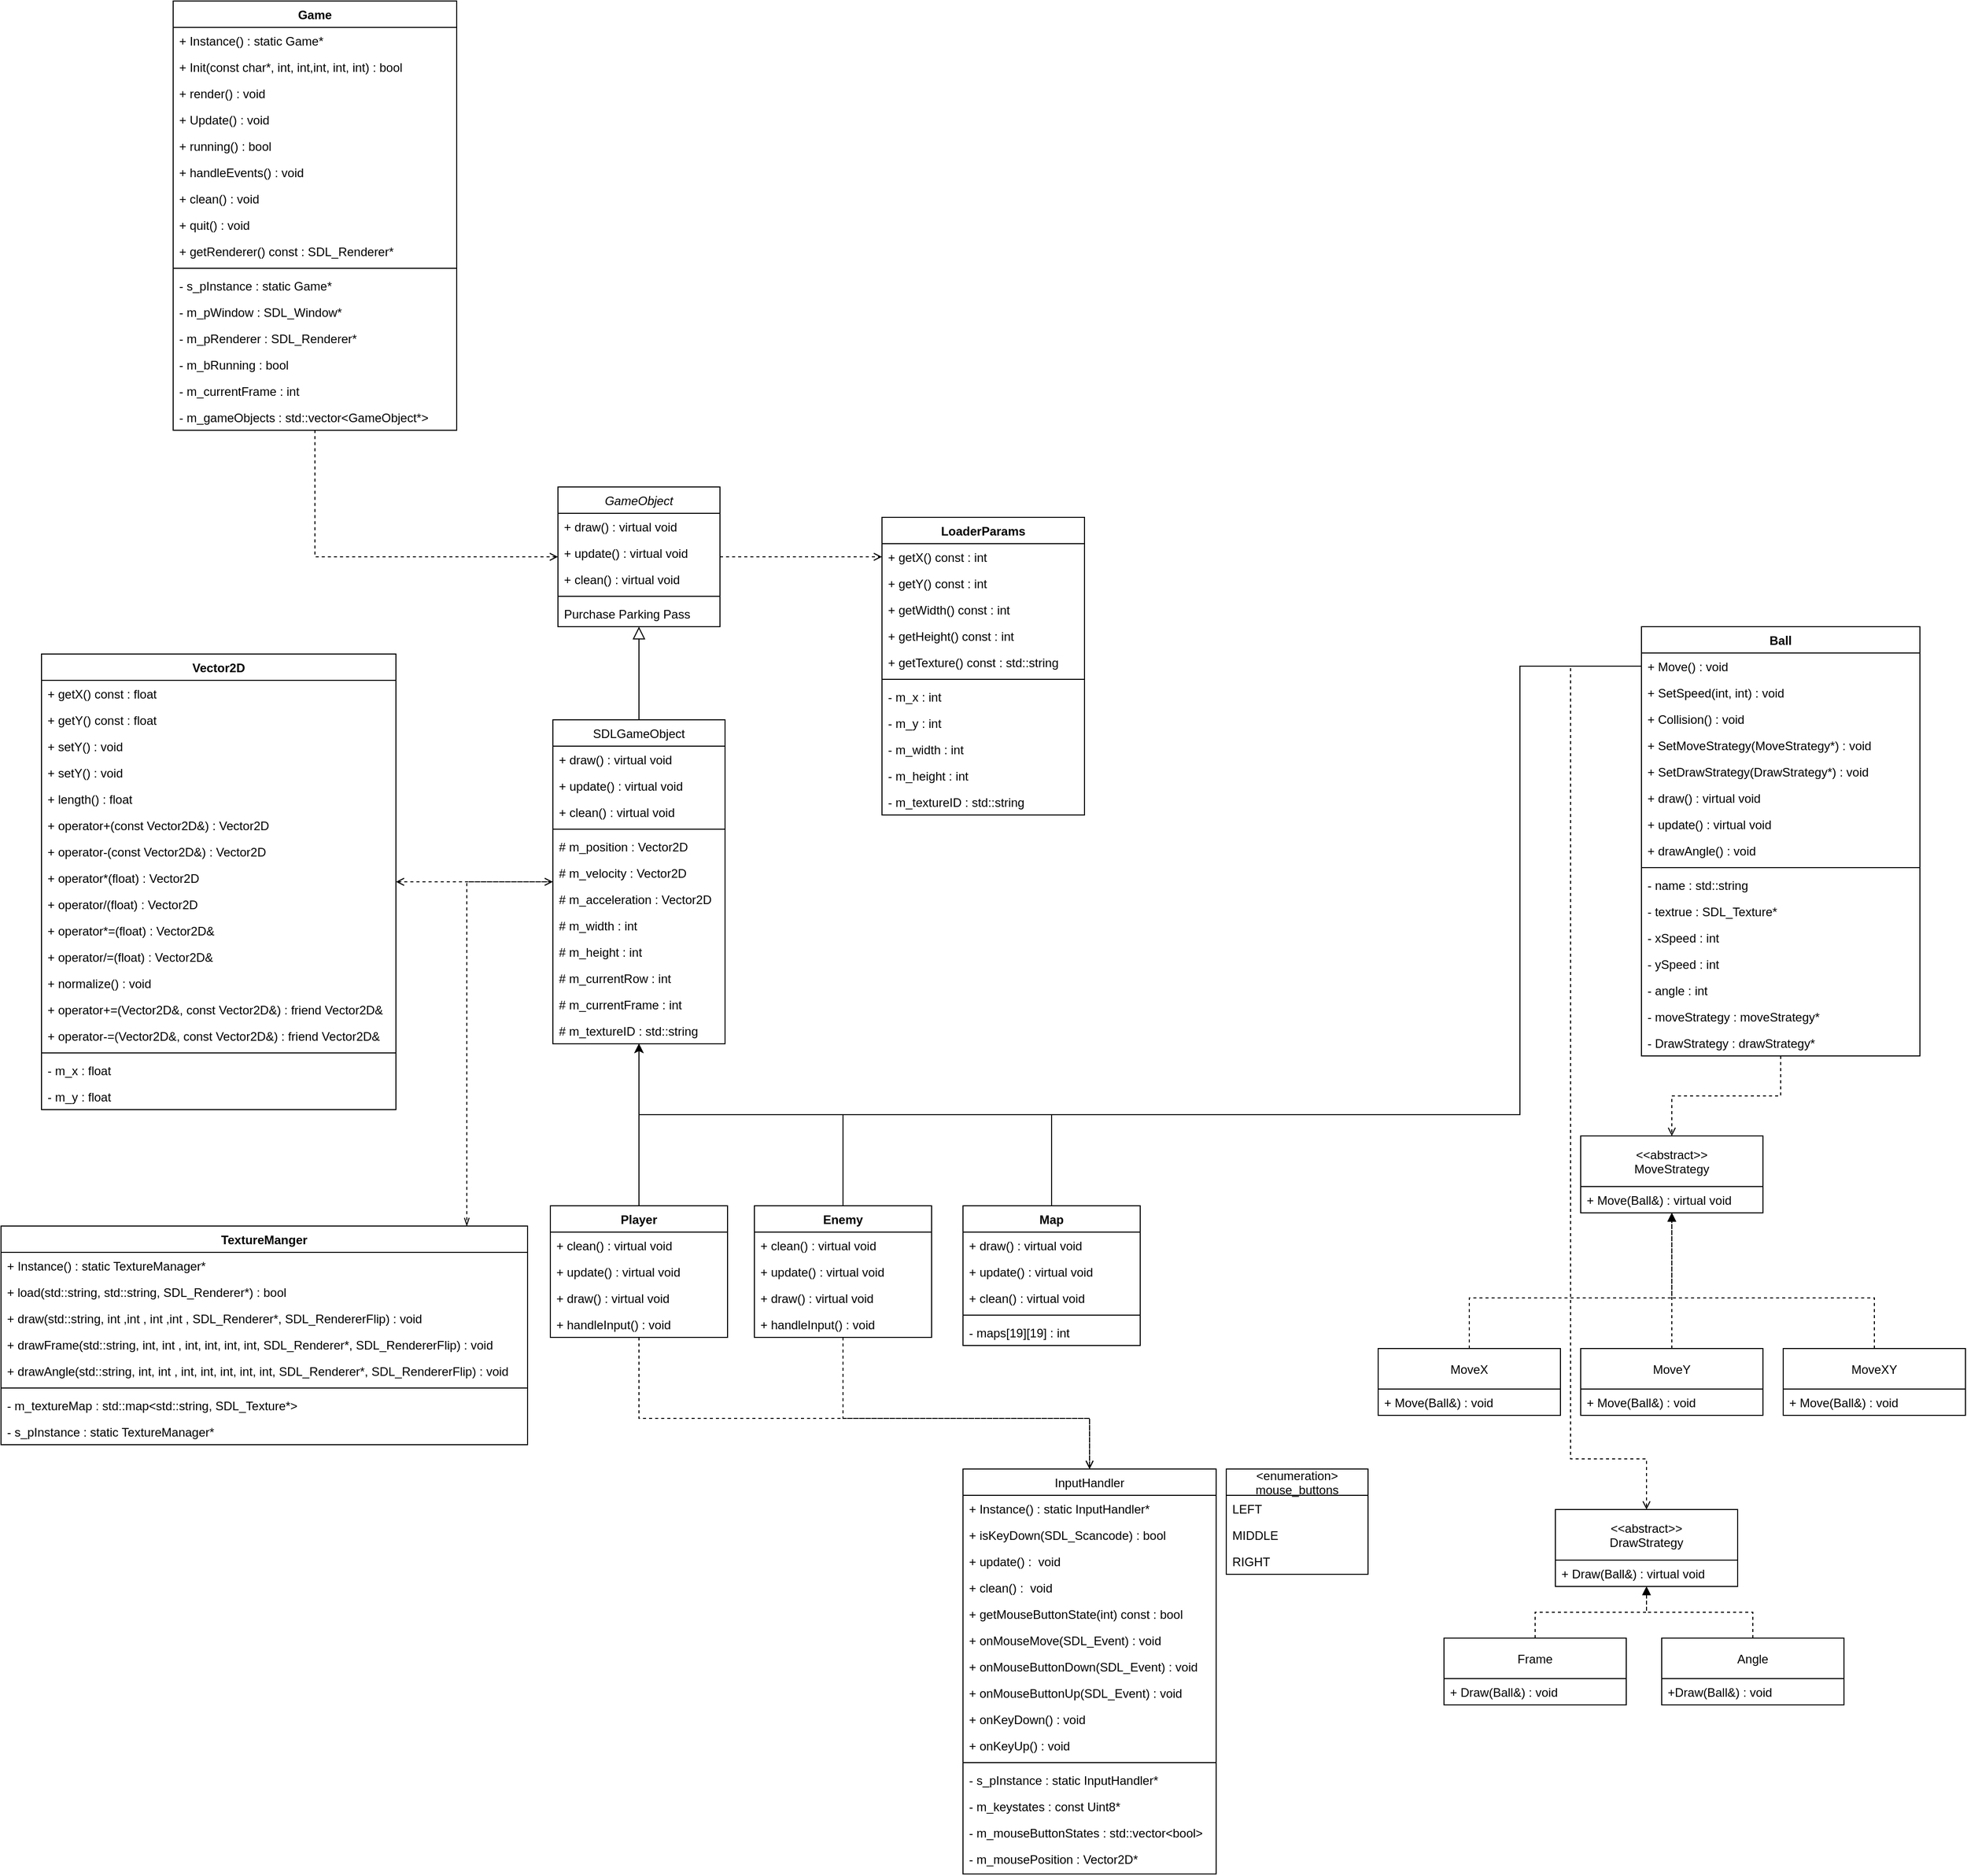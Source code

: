 <mxfile version="15.7.3" type="github">
  <diagram id="QUdWsNunOd2s29OZKPNB" name="Page-1">
    <mxGraphModel dx="2889" dy="2234" grid="1" gridSize="10" guides="1" tooltips="1" connect="1" arrows="1" fold="1" page="1" pageScale="1" pageWidth="827" pageHeight="1169" math="0" shadow="0">
      <root>
        <mxCell id="0" />
        <mxCell id="1" parent="0" />
        <mxCell id="e-X5rbSb38zJNJmSNRHm-1" style="edgeStyle=orthogonalEdgeStyle;rounded=0;orthogonalLoop=1;jettySize=auto;html=1;entryX=0;entryY=0.5;entryDx=0;entryDy=0;dashed=1;endArrow=open;endFill=0;" edge="1" parent="1" source="e-X5rbSb38zJNJmSNRHm-3" target="e-X5rbSb38zJNJmSNRHm-25">
          <mxGeometry relative="1" as="geometry" />
        </mxCell>
        <mxCell id="e-X5rbSb38zJNJmSNRHm-2" style="edgeStyle=orthogonalEdgeStyle;rounded=0;orthogonalLoop=1;jettySize=auto;html=1;startArrow=open;startFill=0;endArrow=none;endFill=0;dashed=1;" edge="1" parent="1" source="e-X5rbSb38zJNJmSNRHm-3" target="e-X5rbSb38zJNJmSNRHm-144">
          <mxGeometry relative="1" as="geometry" />
        </mxCell>
        <mxCell id="e-X5rbSb38zJNJmSNRHm-3" value="GameObject" style="swimlane;fontStyle=2;align=center;verticalAlign=top;childLayout=stackLayout;horizontal=1;startSize=26;horizontalStack=0;resizeParent=1;resizeLast=0;collapsible=1;marginBottom=0;rounded=0;shadow=0;strokeWidth=1;" vertex="1" parent="1">
          <mxGeometry x="220" y="120" width="160" height="138" as="geometry">
            <mxRectangle x="230" y="140" width="160" height="26" as="alternateBounds" />
          </mxGeometry>
        </mxCell>
        <mxCell id="e-X5rbSb38zJNJmSNRHm-4" value="+ draw() : virtual void" style="text;align=left;verticalAlign=top;spacingLeft=4;spacingRight=4;overflow=hidden;rotatable=0;points=[[0,0.5],[1,0.5]];portConstraint=eastwest;" vertex="1" parent="e-X5rbSb38zJNJmSNRHm-3">
          <mxGeometry y="26" width="160" height="26" as="geometry" />
        </mxCell>
        <mxCell id="e-X5rbSb38zJNJmSNRHm-5" value="+ update() : virtual void" style="text;align=left;verticalAlign=top;spacingLeft=4;spacingRight=4;overflow=hidden;rotatable=0;points=[[0,0.5],[1,0.5]];portConstraint=eastwest;rounded=0;shadow=0;html=0;" vertex="1" parent="e-X5rbSb38zJNJmSNRHm-3">
          <mxGeometry y="52" width="160" height="26" as="geometry" />
        </mxCell>
        <mxCell id="e-X5rbSb38zJNJmSNRHm-6" value="+ clean() : virtual void" style="text;align=left;verticalAlign=top;spacingLeft=4;spacingRight=4;overflow=hidden;rotatable=0;points=[[0,0.5],[1,0.5]];portConstraint=eastwest;rounded=0;shadow=0;html=0;" vertex="1" parent="e-X5rbSb38zJNJmSNRHm-3">
          <mxGeometry y="78" width="160" height="26" as="geometry" />
        </mxCell>
        <mxCell id="e-X5rbSb38zJNJmSNRHm-7" value="" style="line;html=1;strokeWidth=1;align=left;verticalAlign=middle;spacingTop=-1;spacingLeft=3;spacingRight=3;rotatable=0;labelPosition=right;points=[];portConstraint=eastwest;" vertex="1" parent="e-X5rbSb38zJNJmSNRHm-3">
          <mxGeometry y="104" width="160" height="8" as="geometry" />
        </mxCell>
        <mxCell id="e-X5rbSb38zJNJmSNRHm-8" value="Purchase Parking Pass" style="text;align=left;verticalAlign=top;spacingLeft=4;spacingRight=4;overflow=hidden;rotatable=0;points=[[0,0.5],[1,0.5]];portConstraint=eastwest;" vertex="1" parent="e-X5rbSb38zJNJmSNRHm-3">
          <mxGeometry y="112" width="160" height="26" as="geometry" />
        </mxCell>
        <mxCell id="e-X5rbSb38zJNJmSNRHm-9" style="edgeStyle=orthogonalEdgeStyle;rounded=0;orthogonalLoop=1;jettySize=auto;html=1;dashed=1;startArrow=open;startFill=0;endArrow=openThin;endFill=0;" edge="1" parent="1" source="e-X5rbSb38zJNJmSNRHm-10" target="e-X5rbSb38zJNJmSNRHm-89">
          <mxGeometry relative="1" as="geometry">
            <Array as="points">
              <mxPoint x="130" y="510" />
            </Array>
          </mxGeometry>
        </mxCell>
        <mxCell id="e-X5rbSb38zJNJmSNRHm-10" value="SDLGameObject" style="swimlane;fontStyle=0;align=center;verticalAlign=top;childLayout=stackLayout;horizontal=1;startSize=26;horizontalStack=0;resizeParent=1;resizeLast=0;collapsible=1;marginBottom=0;rounded=0;shadow=0;strokeWidth=1;" vertex="1" parent="1">
          <mxGeometry x="215" y="350" width="170" height="320" as="geometry">
            <mxRectangle x="130" y="380" width="160" height="26" as="alternateBounds" />
          </mxGeometry>
        </mxCell>
        <mxCell id="e-X5rbSb38zJNJmSNRHm-11" value="+ draw() : virtual void" style="text;align=left;verticalAlign=top;spacingLeft=4;spacingRight=4;overflow=hidden;rotatable=0;points=[[0,0.5],[1,0.5]];portConstraint=eastwest;" vertex="1" parent="e-X5rbSb38zJNJmSNRHm-10">
          <mxGeometry y="26" width="170" height="26" as="geometry" />
        </mxCell>
        <mxCell id="e-X5rbSb38zJNJmSNRHm-12" value="+ update() : virtual void" style="text;align=left;verticalAlign=top;spacingLeft=4;spacingRight=4;overflow=hidden;rotatable=0;points=[[0,0.5],[1,0.5]];portConstraint=eastwest;" vertex="1" parent="e-X5rbSb38zJNJmSNRHm-10">
          <mxGeometry y="52" width="170" height="26" as="geometry" />
        </mxCell>
        <mxCell id="e-X5rbSb38zJNJmSNRHm-13" value="+ clean() : virtual void" style="text;align=left;verticalAlign=top;spacingLeft=4;spacingRight=4;overflow=hidden;rotatable=0;points=[[0,0.5],[1,0.5]];portConstraint=eastwest;" vertex="1" parent="e-X5rbSb38zJNJmSNRHm-10">
          <mxGeometry y="78" width="170" height="26" as="geometry" />
        </mxCell>
        <mxCell id="e-X5rbSb38zJNJmSNRHm-14" value="" style="line;html=1;strokeWidth=1;align=left;verticalAlign=middle;spacingTop=-1;spacingLeft=3;spacingRight=3;rotatable=0;labelPosition=right;points=[];portConstraint=eastwest;" vertex="1" parent="e-X5rbSb38zJNJmSNRHm-10">
          <mxGeometry y="104" width="170" height="8" as="geometry" />
        </mxCell>
        <mxCell id="e-X5rbSb38zJNJmSNRHm-15" value="# m_position : Vector2D" style="text;align=left;verticalAlign=top;spacingLeft=4;spacingRight=4;overflow=hidden;rotatable=0;points=[[0,0.5],[1,0.5]];portConstraint=eastwest;" vertex="1" parent="e-X5rbSb38zJNJmSNRHm-10">
          <mxGeometry y="112" width="170" height="26" as="geometry" />
        </mxCell>
        <mxCell id="e-X5rbSb38zJNJmSNRHm-16" value="# m_velocity : Vector2D" style="text;align=left;verticalAlign=top;spacingLeft=4;spacingRight=4;overflow=hidden;rotatable=0;points=[[0,0.5],[1,0.5]];portConstraint=eastwest;" vertex="1" parent="e-X5rbSb38zJNJmSNRHm-10">
          <mxGeometry y="138" width="170" height="26" as="geometry" />
        </mxCell>
        <mxCell id="e-X5rbSb38zJNJmSNRHm-17" value="# m_acceleration : Vector2D" style="text;align=left;verticalAlign=top;spacingLeft=4;spacingRight=4;overflow=hidden;rotatable=0;points=[[0,0.5],[1,0.5]];portConstraint=eastwest;" vertex="1" parent="e-X5rbSb38zJNJmSNRHm-10">
          <mxGeometry y="164" width="170" height="26" as="geometry" />
        </mxCell>
        <mxCell id="e-X5rbSb38zJNJmSNRHm-18" value="# m_width : int" style="text;align=left;verticalAlign=top;spacingLeft=4;spacingRight=4;overflow=hidden;rotatable=0;points=[[0,0.5],[1,0.5]];portConstraint=eastwest;" vertex="1" parent="e-X5rbSb38zJNJmSNRHm-10">
          <mxGeometry y="190" width="170" height="26" as="geometry" />
        </mxCell>
        <mxCell id="e-X5rbSb38zJNJmSNRHm-19" value="# m_height : int" style="text;align=left;verticalAlign=top;spacingLeft=4;spacingRight=4;overflow=hidden;rotatable=0;points=[[0,0.5],[1,0.5]];portConstraint=eastwest;" vertex="1" parent="e-X5rbSb38zJNJmSNRHm-10">
          <mxGeometry y="216" width="170" height="26" as="geometry" />
        </mxCell>
        <mxCell id="e-X5rbSb38zJNJmSNRHm-20" value="# m_currentRow : int" style="text;align=left;verticalAlign=top;spacingLeft=4;spacingRight=4;overflow=hidden;rotatable=0;points=[[0,0.5],[1,0.5]];portConstraint=eastwest;" vertex="1" parent="e-X5rbSb38zJNJmSNRHm-10">
          <mxGeometry y="242" width="170" height="26" as="geometry" />
        </mxCell>
        <mxCell id="e-X5rbSb38zJNJmSNRHm-21" value="# m_currentFrame : int" style="text;align=left;verticalAlign=top;spacingLeft=4;spacingRight=4;overflow=hidden;rotatable=0;points=[[0,0.5],[1,0.5]];portConstraint=eastwest;" vertex="1" parent="e-X5rbSb38zJNJmSNRHm-10">
          <mxGeometry y="268" width="170" height="26" as="geometry" />
        </mxCell>
        <mxCell id="e-X5rbSb38zJNJmSNRHm-22" value="# m_textureID : std::string" style="text;align=left;verticalAlign=top;spacingLeft=4;spacingRight=4;overflow=hidden;rotatable=0;points=[[0,0.5],[1,0.5]];portConstraint=eastwest;" vertex="1" parent="e-X5rbSb38zJNJmSNRHm-10">
          <mxGeometry y="294" width="170" height="26" as="geometry" />
        </mxCell>
        <mxCell id="e-X5rbSb38zJNJmSNRHm-23" value="" style="endArrow=block;endSize=10;endFill=0;shadow=0;strokeWidth=1;rounded=0;edgeStyle=elbowEdgeStyle;elbow=vertical;" edge="1" parent="1" source="e-X5rbSb38zJNJmSNRHm-10" target="e-X5rbSb38zJNJmSNRHm-3">
          <mxGeometry width="160" relative="1" as="geometry">
            <mxPoint x="200" y="203" as="sourcePoint" />
            <mxPoint x="200" y="203" as="targetPoint" />
          </mxGeometry>
        </mxCell>
        <mxCell id="e-X5rbSb38zJNJmSNRHm-24" value="LoaderParams" style="swimlane;fontStyle=1;align=center;verticalAlign=top;childLayout=stackLayout;horizontal=1;startSize=26;horizontalStack=0;resizeParent=1;resizeParentMax=0;resizeLast=0;collapsible=1;marginBottom=0;" vertex="1" parent="1">
          <mxGeometry x="540" y="150" width="200" height="294" as="geometry" />
        </mxCell>
        <mxCell id="e-X5rbSb38zJNJmSNRHm-25" value="+ getX() const : int" style="text;strokeColor=none;fillColor=none;align=left;verticalAlign=top;spacingLeft=4;spacingRight=4;overflow=hidden;rotatable=0;points=[[0,0.5],[1,0.5]];portConstraint=eastwest;" vertex="1" parent="e-X5rbSb38zJNJmSNRHm-24">
          <mxGeometry y="26" width="200" height="26" as="geometry" />
        </mxCell>
        <mxCell id="e-X5rbSb38zJNJmSNRHm-26" value="+ getY() const : int" style="text;strokeColor=none;fillColor=none;align=left;verticalAlign=top;spacingLeft=4;spacingRight=4;overflow=hidden;rotatable=0;points=[[0,0.5],[1,0.5]];portConstraint=eastwest;" vertex="1" parent="e-X5rbSb38zJNJmSNRHm-24">
          <mxGeometry y="52" width="200" height="26" as="geometry" />
        </mxCell>
        <mxCell id="e-X5rbSb38zJNJmSNRHm-27" value="+ getWidth() const : int" style="text;strokeColor=none;fillColor=none;align=left;verticalAlign=top;spacingLeft=4;spacingRight=4;overflow=hidden;rotatable=0;points=[[0,0.5],[1,0.5]];portConstraint=eastwest;" vertex="1" parent="e-X5rbSb38zJNJmSNRHm-24">
          <mxGeometry y="78" width="200" height="26" as="geometry" />
        </mxCell>
        <mxCell id="e-X5rbSb38zJNJmSNRHm-28" value="+ getHeight() const : int" style="text;strokeColor=none;fillColor=none;align=left;verticalAlign=top;spacingLeft=4;spacingRight=4;overflow=hidden;rotatable=0;points=[[0,0.5],[1,0.5]];portConstraint=eastwest;" vertex="1" parent="e-X5rbSb38zJNJmSNRHm-24">
          <mxGeometry y="104" width="200" height="26" as="geometry" />
        </mxCell>
        <mxCell id="e-X5rbSb38zJNJmSNRHm-29" value="+ getTexture() const : std::string" style="text;strokeColor=none;fillColor=none;align=left;verticalAlign=top;spacingLeft=4;spacingRight=4;overflow=hidden;rotatable=0;points=[[0,0.5],[1,0.5]];portConstraint=eastwest;" vertex="1" parent="e-X5rbSb38zJNJmSNRHm-24">
          <mxGeometry y="130" width="200" height="26" as="geometry" />
        </mxCell>
        <mxCell id="e-X5rbSb38zJNJmSNRHm-30" value="" style="line;strokeWidth=1;fillColor=none;align=left;verticalAlign=middle;spacingTop=-1;spacingLeft=3;spacingRight=3;rotatable=0;labelPosition=right;points=[];portConstraint=eastwest;" vertex="1" parent="e-X5rbSb38zJNJmSNRHm-24">
          <mxGeometry y="156" width="200" height="8" as="geometry" />
        </mxCell>
        <mxCell id="e-X5rbSb38zJNJmSNRHm-31" value="- m_x : int" style="text;strokeColor=none;fillColor=none;align=left;verticalAlign=top;spacingLeft=4;spacingRight=4;overflow=hidden;rotatable=0;points=[[0,0.5],[1,0.5]];portConstraint=eastwest;" vertex="1" parent="e-X5rbSb38zJNJmSNRHm-24">
          <mxGeometry y="164" width="200" height="26" as="geometry" />
        </mxCell>
        <mxCell id="e-X5rbSb38zJNJmSNRHm-32" value="- m_y : int" style="text;strokeColor=none;fillColor=none;align=left;verticalAlign=top;spacingLeft=4;spacingRight=4;overflow=hidden;rotatable=0;points=[[0,0.5],[1,0.5]];portConstraint=eastwest;" vertex="1" parent="e-X5rbSb38zJNJmSNRHm-24">
          <mxGeometry y="190" width="200" height="26" as="geometry" />
        </mxCell>
        <mxCell id="e-X5rbSb38zJNJmSNRHm-33" value="- m_width : int" style="text;strokeColor=none;fillColor=none;align=left;verticalAlign=top;spacingLeft=4;spacingRight=4;overflow=hidden;rotatable=0;points=[[0,0.5],[1,0.5]];portConstraint=eastwest;" vertex="1" parent="e-X5rbSb38zJNJmSNRHm-24">
          <mxGeometry y="216" width="200" height="26" as="geometry" />
        </mxCell>
        <mxCell id="e-X5rbSb38zJNJmSNRHm-34" value="- m_height : int" style="text;strokeColor=none;fillColor=none;align=left;verticalAlign=top;spacingLeft=4;spacingRight=4;overflow=hidden;rotatable=0;points=[[0,0.5],[1,0.5]];portConstraint=eastwest;" vertex="1" parent="e-X5rbSb38zJNJmSNRHm-24">
          <mxGeometry y="242" width="200" height="26" as="geometry" />
        </mxCell>
        <mxCell id="e-X5rbSb38zJNJmSNRHm-35" value="- m_textureID : std::string" style="text;strokeColor=none;fillColor=none;align=left;verticalAlign=top;spacingLeft=4;spacingRight=4;overflow=hidden;rotatable=0;points=[[0,0.5],[1,0.5]];portConstraint=eastwest;" vertex="1" parent="e-X5rbSb38zJNJmSNRHm-24">
          <mxGeometry y="268" width="200" height="26" as="geometry" />
        </mxCell>
        <mxCell id="e-X5rbSb38zJNJmSNRHm-36" style="edgeStyle=orthogonalEdgeStyle;rounded=0;orthogonalLoop=1;jettySize=auto;html=1;" edge="1" parent="1" source="e-X5rbSb38zJNJmSNRHm-38" target="e-X5rbSb38zJNJmSNRHm-10">
          <mxGeometry relative="1" as="geometry" />
        </mxCell>
        <mxCell id="e-X5rbSb38zJNJmSNRHm-37" style="edgeStyle=orthogonalEdgeStyle;rounded=0;orthogonalLoop=1;jettySize=auto;html=1;dashed=1;endArrow=open;endFill=0;" edge="1" parent="1" source="e-X5rbSb38zJNJmSNRHm-38" target="e-X5rbSb38zJNJmSNRHm-50">
          <mxGeometry relative="1" as="geometry">
            <Array as="points">
              <mxPoint x="300" y="1040" />
              <mxPoint x="745" y="1040" />
            </Array>
          </mxGeometry>
        </mxCell>
        <mxCell id="e-X5rbSb38zJNJmSNRHm-38" value="Player" style="swimlane;fontStyle=1;align=center;verticalAlign=top;childLayout=stackLayout;horizontal=1;startSize=26;horizontalStack=0;resizeParent=1;resizeParentMax=0;resizeLast=0;collapsible=1;marginBottom=0;" vertex="1" parent="1">
          <mxGeometry x="212.5" y="830" width="175" height="130" as="geometry" />
        </mxCell>
        <mxCell id="e-X5rbSb38zJNJmSNRHm-39" value="+ clean() : virtual void" style="text;align=left;verticalAlign=top;spacingLeft=4;spacingRight=4;overflow=hidden;rotatable=0;points=[[0,0.5],[1,0.5]];portConstraint=eastwest;" vertex="1" parent="e-X5rbSb38zJNJmSNRHm-38">
          <mxGeometry y="26" width="175" height="26" as="geometry" />
        </mxCell>
        <mxCell id="e-X5rbSb38zJNJmSNRHm-40" value="+ update() : virtual void" style="text;align=left;verticalAlign=top;spacingLeft=4;spacingRight=4;overflow=hidden;rotatable=0;points=[[0,0.5],[1,0.5]];portConstraint=eastwest;" vertex="1" parent="e-X5rbSb38zJNJmSNRHm-38">
          <mxGeometry y="52" width="175" height="26" as="geometry" />
        </mxCell>
        <mxCell id="e-X5rbSb38zJNJmSNRHm-41" value="+ draw() : virtual void" style="text;align=left;verticalAlign=top;spacingLeft=4;spacingRight=4;overflow=hidden;rotatable=0;points=[[0,0.5],[1,0.5]];portConstraint=eastwest;" vertex="1" parent="e-X5rbSb38zJNJmSNRHm-38">
          <mxGeometry y="78" width="175" height="26" as="geometry" />
        </mxCell>
        <mxCell id="e-X5rbSb38zJNJmSNRHm-42" value="+ handleInput() : void" style="text;align=left;verticalAlign=top;spacingLeft=4;spacingRight=4;overflow=hidden;rotatable=0;points=[[0,0.5],[1,0.5]];portConstraint=eastwest;" vertex="1" parent="e-X5rbSb38zJNJmSNRHm-38">
          <mxGeometry y="104" width="175" height="26" as="geometry" />
        </mxCell>
        <mxCell id="e-X5rbSb38zJNJmSNRHm-43" style="edgeStyle=orthogonalEdgeStyle;rounded=0;orthogonalLoop=1;jettySize=auto;html=1;" edge="1" parent="1" source="e-X5rbSb38zJNJmSNRHm-45" target="e-X5rbSb38zJNJmSNRHm-10">
          <mxGeometry relative="1" as="geometry">
            <Array as="points">
              <mxPoint x="300" y="740" />
            </Array>
          </mxGeometry>
        </mxCell>
        <mxCell id="e-X5rbSb38zJNJmSNRHm-44" style="edgeStyle=orthogonalEdgeStyle;rounded=0;orthogonalLoop=1;jettySize=auto;html=1;dashed=1;endArrow=open;endFill=0;" edge="1" parent="1" source="e-X5rbSb38zJNJmSNRHm-45" target="e-X5rbSb38zJNJmSNRHm-50">
          <mxGeometry relative="1" as="geometry">
            <Array as="points">
              <mxPoint x="502" y="1040" />
              <mxPoint x="745" y="1040" />
            </Array>
          </mxGeometry>
        </mxCell>
        <mxCell id="e-X5rbSb38zJNJmSNRHm-45" value="Enemy" style="swimlane;fontStyle=1;align=center;verticalAlign=top;childLayout=stackLayout;horizontal=1;startSize=26;horizontalStack=0;resizeParent=1;resizeParentMax=0;resizeLast=0;collapsible=1;marginBottom=0;" vertex="1" parent="1">
          <mxGeometry x="414" y="830" width="175" height="130" as="geometry" />
        </mxCell>
        <mxCell id="e-X5rbSb38zJNJmSNRHm-46" value="+ clean() : virtual void" style="text;align=left;verticalAlign=top;spacingLeft=4;spacingRight=4;overflow=hidden;rotatable=0;points=[[0,0.5],[1,0.5]];portConstraint=eastwest;" vertex="1" parent="e-X5rbSb38zJNJmSNRHm-45">
          <mxGeometry y="26" width="175" height="26" as="geometry" />
        </mxCell>
        <mxCell id="e-X5rbSb38zJNJmSNRHm-47" value="+ update() : virtual void" style="text;align=left;verticalAlign=top;spacingLeft=4;spacingRight=4;overflow=hidden;rotatable=0;points=[[0,0.5],[1,0.5]];portConstraint=eastwest;" vertex="1" parent="e-X5rbSb38zJNJmSNRHm-45">
          <mxGeometry y="52" width="175" height="26" as="geometry" />
        </mxCell>
        <mxCell id="e-X5rbSb38zJNJmSNRHm-48" value="+ draw() : virtual void" style="text;align=left;verticalAlign=top;spacingLeft=4;spacingRight=4;overflow=hidden;rotatable=0;points=[[0,0.5],[1,0.5]];portConstraint=eastwest;" vertex="1" parent="e-X5rbSb38zJNJmSNRHm-45">
          <mxGeometry y="78" width="175" height="26" as="geometry" />
        </mxCell>
        <mxCell id="e-X5rbSb38zJNJmSNRHm-49" value="+ handleInput() : void" style="text;align=left;verticalAlign=top;spacingLeft=4;spacingRight=4;overflow=hidden;rotatable=0;points=[[0,0.5],[1,0.5]];portConstraint=eastwest;" vertex="1" parent="e-X5rbSb38zJNJmSNRHm-45">
          <mxGeometry y="104" width="175" height="26" as="geometry" />
        </mxCell>
        <mxCell id="e-X5rbSb38zJNJmSNRHm-50" value="InputHandler" style="swimlane;fontStyle=0;align=center;verticalAlign=top;childLayout=stackLayout;horizontal=1;startSize=26;horizontalStack=0;resizeParent=1;resizeLast=0;collapsible=1;marginBottom=0;rounded=0;shadow=0;strokeWidth=1;" vertex="1" parent="1">
          <mxGeometry x="620" y="1090" width="250" height="400" as="geometry">
            <mxRectangle x="130" y="380" width="160" height="26" as="alternateBounds" />
          </mxGeometry>
        </mxCell>
        <mxCell id="e-X5rbSb38zJNJmSNRHm-51" value="+ Instance() : static InputHandler*" style="text;align=left;verticalAlign=top;spacingLeft=4;spacingRight=4;overflow=hidden;rotatable=0;points=[[0,0.5],[1,0.5]];portConstraint=eastwest;" vertex="1" parent="e-X5rbSb38zJNJmSNRHm-50">
          <mxGeometry y="26" width="250" height="26" as="geometry" />
        </mxCell>
        <mxCell id="e-X5rbSb38zJNJmSNRHm-52" value="+ isKeyDown(SDL_Scancode) : bool" style="text;align=left;verticalAlign=top;spacingLeft=4;spacingRight=4;overflow=hidden;rotatable=0;points=[[0,0.5],[1,0.5]];portConstraint=eastwest;" vertex="1" parent="e-X5rbSb38zJNJmSNRHm-50">
          <mxGeometry y="52" width="250" height="26" as="geometry" />
        </mxCell>
        <mxCell id="e-X5rbSb38zJNJmSNRHm-53" value="+ update() :  void" style="text;align=left;verticalAlign=top;spacingLeft=4;spacingRight=4;overflow=hidden;rotatable=0;points=[[0,0.5],[1,0.5]];portConstraint=eastwest;" vertex="1" parent="e-X5rbSb38zJNJmSNRHm-50">
          <mxGeometry y="78" width="250" height="26" as="geometry" />
        </mxCell>
        <mxCell id="e-X5rbSb38zJNJmSNRHm-54" value="+ clean() :  void" style="text;align=left;verticalAlign=top;spacingLeft=4;spacingRight=4;overflow=hidden;rotatable=0;points=[[0,0.5],[1,0.5]];portConstraint=eastwest;" vertex="1" parent="e-X5rbSb38zJNJmSNRHm-50">
          <mxGeometry y="104" width="250" height="26" as="geometry" />
        </mxCell>
        <mxCell id="e-X5rbSb38zJNJmSNRHm-55" value="+ getMouseButtonState(int) const : bool" style="text;align=left;verticalAlign=top;spacingLeft=4;spacingRight=4;overflow=hidden;rotatable=0;points=[[0,0.5],[1,0.5]];portConstraint=eastwest;" vertex="1" parent="e-X5rbSb38zJNJmSNRHm-50">
          <mxGeometry y="130" width="250" height="26" as="geometry" />
        </mxCell>
        <mxCell id="e-X5rbSb38zJNJmSNRHm-56" value="+ onMouseMove(SDL_Event) : void" style="text;align=left;verticalAlign=top;spacingLeft=4;spacingRight=4;overflow=hidden;rotatable=0;points=[[0,0.5],[1,0.5]];portConstraint=eastwest;" vertex="1" parent="e-X5rbSb38zJNJmSNRHm-50">
          <mxGeometry y="156" width="250" height="26" as="geometry" />
        </mxCell>
        <mxCell id="e-X5rbSb38zJNJmSNRHm-57" value="+ onMouseButtonDown(SDL_Event) : void" style="text;align=left;verticalAlign=top;spacingLeft=4;spacingRight=4;overflow=hidden;rotatable=0;points=[[0,0.5],[1,0.5]];portConstraint=eastwest;" vertex="1" parent="e-X5rbSb38zJNJmSNRHm-50">
          <mxGeometry y="182" width="250" height="26" as="geometry" />
        </mxCell>
        <mxCell id="e-X5rbSb38zJNJmSNRHm-58" value="+ onMouseButtonUp(SDL_Event) : void" style="text;align=left;verticalAlign=top;spacingLeft=4;spacingRight=4;overflow=hidden;rotatable=0;points=[[0,0.5],[1,0.5]];portConstraint=eastwest;" vertex="1" parent="e-X5rbSb38zJNJmSNRHm-50">
          <mxGeometry y="208" width="250" height="26" as="geometry" />
        </mxCell>
        <mxCell id="e-X5rbSb38zJNJmSNRHm-59" value="+ onKeyDown() : void" style="text;align=left;verticalAlign=top;spacingLeft=4;spacingRight=4;overflow=hidden;rotatable=0;points=[[0,0.5],[1,0.5]];portConstraint=eastwest;" vertex="1" parent="e-X5rbSb38zJNJmSNRHm-50">
          <mxGeometry y="234" width="250" height="26" as="geometry" />
        </mxCell>
        <mxCell id="e-X5rbSb38zJNJmSNRHm-60" value="+ onKeyUp() : void" style="text;align=left;verticalAlign=top;spacingLeft=4;spacingRight=4;overflow=hidden;rotatable=0;points=[[0,0.5],[1,0.5]];portConstraint=eastwest;" vertex="1" parent="e-X5rbSb38zJNJmSNRHm-50">
          <mxGeometry y="260" width="250" height="26" as="geometry" />
        </mxCell>
        <mxCell id="e-X5rbSb38zJNJmSNRHm-61" value="" style="line;html=1;strokeWidth=1;align=left;verticalAlign=middle;spacingTop=-1;spacingLeft=3;spacingRight=3;rotatable=0;labelPosition=right;points=[];portConstraint=eastwest;" vertex="1" parent="e-X5rbSb38zJNJmSNRHm-50">
          <mxGeometry y="286" width="250" height="8" as="geometry" />
        </mxCell>
        <mxCell id="e-X5rbSb38zJNJmSNRHm-62" value="- s_pInstance : static InputHandler*" style="text;align=left;verticalAlign=top;spacingLeft=4;spacingRight=4;overflow=hidden;rotatable=0;points=[[0,0.5],[1,0.5]];portConstraint=eastwest;" vertex="1" parent="e-X5rbSb38zJNJmSNRHm-50">
          <mxGeometry y="294" width="250" height="26" as="geometry" />
        </mxCell>
        <mxCell id="e-X5rbSb38zJNJmSNRHm-63" value="- m_keystates : const Uint8*" style="text;align=left;verticalAlign=top;spacingLeft=4;spacingRight=4;overflow=hidden;rotatable=0;points=[[0,0.5],[1,0.5]];portConstraint=eastwest;" vertex="1" parent="e-X5rbSb38zJNJmSNRHm-50">
          <mxGeometry y="320" width="250" height="26" as="geometry" />
        </mxCell>
        <mxCell id="e-X5rbSb38zJNJmSNRHm-64" value="- m_mouseButtonStates : std::vector&lt;bool&gt;" style="text;align=left;verticalAlign=top;spacingLeft=4;spacingRight=4;overflow=hidden;rotatable=0;points=[[0,0.5],[1,0.5]];portConstraint=eastwest;" vertex="1" parent="e-X5rbSb38zJNJmSNRHm-50">
          <mxGeometry y="346" width="250" height="26" as="geometry" />
        </mxCell>
        <mxCell id="e-X5rbSb38zJNJmSNRHm-65" value="- m_mousePosition : Vector2D*" style="text;align=left;verticalAlign=top;spacingLeft=4;spacingRight=4;overflow=hidden;rotatable=0;points=[[0,0.5],[1,0.5]];portConstraint=eastwest;" vertex="1" parent="e-X5rbSb38zJNJmSNRHm-50">
          <mxGeometry y="372" width="250" height="26" as="geometry" />
        </mxCell>
        <mxCell id="e-X5rbSb38zJNJmSNRHm-66" value="&lt;enumeration&gt;&#xa;mouse_buttons" style="swimlane;fontStyle=0;childLayout=stackLayout;horizontal=1;startSize=26;fillColor=none;horizontalStack=0;resizeParent=1;resizeParentMax=0;resizeLast=0;collapsible=1;marginBottom=0;" vertex="1" parent="1">
          <mxGeometry x="880" y="1090" width="140" height="104" as="geometry" />
        </mxCell>
        <mxCell id="e-X5rbSb38zJNJmSNRHm-67" value="LEFT" style="text;strokeColor=none;fillColor=none;align=left;verticalAlign=top;spacingLeft=4;spacingRight=4;overflow=hidden;rotatable=0;points=[[0,0.5],[1,0.5]];portConstraint=eastwest;" vertex="1" parent="e-X5rbSb38zJNJmSNRHm-66">
          <mxGeometry y="26" width="140" height="26" as="geometry" />
        </mxCell>
        <mxCell id="e-X5rbSb38zJNJmSNRHm-68" value="MIDDLE" style="text;strokeColor=none;fillColor=none;align=left;verticalAlign=top;spacingLeft=4;spacingRight=4;overflow=hidden;rotatable=0;points=[[0,0.5],[1,0.5]];portConstraint=eastwest;" vertex="1" parent="e-X5rbSb38zJNJmSNRHm-66">
          <mxGeometry y="52" width="140" height="26" as="geometry" />
        </mxCell>
        <mxCell id="e-X5rbSb38zJNJmSNRHm-69" value="RIGHT" style="text;strokeColor=none;fillColor=none;align=left;verticalAlign=top;spacingLeft=4;spacingRight=4;overflow=hidden;rotatable=0;points=[[0,0.5],[1,0.5]];portConstraint=eastwest;" vertex="1" parent="e-X5rbSb38zJNJmSNRHm-66">
          <mxGeometry y="78" width="140" height="26" as="geometry" />
        </mxCell>
        <mxCell id="e-X5rbSb38zJNJmSNRHm-70" style="edgeStyle=orthogonalEdgeStyle;rounded=0;orthogonalLoop=1;jettySize=auto;html=1;dashed=1;endArrow=none;endFill=0;startArrow=open;startFill=0;" edge="1" parent="1" source="e-X5rbSb38zJNJmSNRHm-71" target="e-X5rbSb38zJNJmSNRHm-10">
          <mxGeometry relative="1" as="geometry" />
        </mxCell>
        <mxCell id="e-X5rbSb38zJNJmSNRHm-71" value="Vector2D" style="swimlane;fontStyle=1;align=center;verticalAlign=top;childLayout=stackLayout;horizontal=1;startSize=26;horizontalStack=0;resizeParent=1;resizeParentMax=0;resizeLast=0;collapsible=1;marginBottom=0;" vertex="1" parent="1">
          <mxGeometry x="-290" y="285" width="350" height="450" as="geometry" />
        </mxCell>
        <mxCell id="e-X5rbSb38zJNJmSNRHm-72" value="+ getX() const : float" style="text;strokeColor=none;fillColor=none;align=left;verticalAlign=top;spacingLeft=4;spacingRight=4;overflow=hidden;rotatable=0;points=[[0,0.5],[1,0.5]];portConstraint=eastwest;" vertex="1" parent="e-X5rbSb38zJNJmSNRHm-71">
          <mxGeometry y="26" width="350" height="26" as="geometry" />
        </mxCell>
        <mxCell id="e-X5rbSb38zJNJmSNRHm-73" value="+ getY() const : float" style="text;strokeColor=none;fillColor=none;align=left;verticalAlign=top;spacingLeft=4;spacingRight=4;overflow=hidden;rotatable=0;points=[[0,0.5],[1,0.5]];portConstraint=eastwest;" vertex="1" parent="e-X5rbSb38zJNJmSNRHm-71">
          <mxGeometry y="52" width="350" height="26" as="geometry" />
        </mxCell>
        <mxCell id="e-X5rbSb38zJNJmSNRHm-74" value="+ setY() : void" style="text;strokeColor=none;fillColor=none;align=left;verticalAlign=top;spacingLeft=4;spacingRight=4;overflow=hidden;rotatable=0;points=[[0,0.5],[1,0.5]];portConstraint=eastwest;" vertex="1" parent="e-X5rbSb38zJNJmSNRHm-71">
          <mxGeometry y="78" width="350" height="26" as="geometry" />
        </mxCell>
        <mxCell id="e-X5rbSb38zJNJmSNRHm-75" value="+ setY() : void" style="text;strokeColor=none;fillColor=none;align=left;verticalAlign=top;spacingLeft=4;spacingRight=4;overflow=hidden;rotatable=0;points=[[0,0.5],[1,0.5]];portConstraint=eastwest;" vertex="1" parent="e-X5rbSb38zJNJmSNRHm-71">
          <mxGeometry y="104" width="350" height="26" as="geometry" />
        </mxCell>
        <mxCell id="e-X5rbSb38zJNJmSNRHm-76" value="+ length() : float" style="text;strokeColor=none;fillColor=none;align=left;verticalAlign=top;spacingLeft=4;spacingRight=4;overflow=hidden;rotatable=0;points=[[0,0.5],[1,0.5]];portConstraint=eastwest;" vertex="1" parent="e-X5rbSb38zJNJmSNRHm-71">
          <mxGeometry y="130" width="350" height="26" as="geometry" />
        </mxCell>
        <mxCell id="e-X5rbSb38zJNJmSNRHm-77" value="+ operator+(const Vector2D&amp;) : Vector2D" style="text;strokeColor=none;fillColor=none;align=left;verticalAlign=top;spacingLeft=4;spacingRight=4;overflow=hidden;rotatable=0;points=[[0,0.5],[1,0.5]];portConstraint=eastwest;" vertex="1" parent="e-X5rbSb38zJNJmSNRHm-71">
          <mxGeometry y="156" width="350" height="26" as="geometry" />
        </mxCell>
        <mxCell id="e-X5rbSb38zJNJmSNRHm-78" value="+ operator-(const Vector2D&amp;) : Vector2D" style="text;strokeColor=none;fillColor=none;align=left;verticalAlign=top;spacingLeft=4;spacingRight=4;overflow=hidden;rotatable=0;points=[[0,0.5],[1,0.5]];portConstraint=eastwest;" vertex="1" parent="e-X5rbSb38zJNJmSNRHm-71">
          <mxGeometry y="182" width="350" height="26" as="geometry" />
        </mxCell>
        <mxCell id="e-X5rbSb38zJNJmSNRHm-79" value="+ operator*(float) : Vector2D" style="text;strokeColor=none;fillColor=none;align=left;verticalAlign=top;spacingLeft=4;spacingRight=4;overflow=hidden;rotatable=0;points=[[0,0.5],[1,0.5]];portConstraint=eastwest;" vertex="1" parent="e-X5rbSb38zJNJmSNRHm-71">
          <mxGeometry y="208" width="350" height="26" as="geometry" />
        </mxCell>
        <mxCell id="e-X5rbSb38zJNJmSNRHm-80" value="+ operator/(float) : Vector2D" style="text;strokeColor=none;fillColor=none;align=left;verticalAlign=top;spacingLeft=4;spacingRight=4;overflow=hidden;rotatable=0;points=[[0,0.5],[1,0.5]];portConstraint=eastwest;" vertex="1" parent="e-X5rbSb38zJNJmSNRHm-71">
          <mxGeometry y="234" width="350" height="26" as="geometry" />
        </mxCell>
        <mxCell id="e-X5rbSb38zJNJmSNRHm-81" value="+ operator*=(float) : Vector2D&amp;" style="text;strokeColor=none;fillColor=none;align=left;verticalAlign=top;spacingLeft=4;spacingRight=4;overflow=hidden;rotatable=0;points=[[0,0.5],[1,0.5]];portConstraint=eastwest;" vertex="1" parent="e-X5rbSb38zJNJmSNRHm-71">
          <mxGeometry y="260" width="350" height="26" as="geometry" />
        </mxCell>
        <mxCell id="e-X5rbSb38zJNJmSNRHm-82" value="+ operator/=(float) : Vector2D&amp;" style="text;strokeColor=none;fillColor=none;align=left;verticalAlign=top;spacingLeft=4;spacingRight=4;overflow=hidden;rotatable=0;points=[[0,0.5],[1,0.5]];portConstraint=eastwest;" vertex="1" parent="e-X5rbSb38zJNJmSNRHm-71">
          <mxGeometry y="286" width="350" height="26" as="geometry" />
        </mxCell>
        <mxCell id="e-X5rbSb38zJNJmSNRHm-83" value="+ normalize() : void" style="text;strokeColor=none;fillColor=none;align=left;verticalAlign=top;spacingLeft=4;spacingRight=4;overflow=hidden;rotatable=0;points=[[0,0.5],[1,0.5]];portConstraint=eastwest;" vertex="1" parent="e-X5rbSb38zJNJmSNRHm-71">
          <mxGeometry y="312" width="350" height="26" as="geometry" />
        </mxCell>
        <mxCell id="e-X5rbSb38zJNJmSNRHm-84" value="+ operator+=(Vector2D&amp;, const Vector2D&amp;) : friend Vector2D&amp;" style="text;strokeColor=none;fillColor=none;align=left;verticalAlign=top;spacingLeft=4;spacingRight=4;overflow=hidden;rotatable=0;points=[[0,0.5],[1,0.5]];portConstraint=eastwest;" vertex="1" parent="e-X5rbSb38zJNJmSNRHm-71">
          <mxGeometry y="338" width="350" height="26" as="geometry" />
        </mxCell>
        <mxCell id="e-X5rbSb38zJNJmSNRHm-85" value="+ operator-=(Vector2D&amp;, const Vector2D&amp;) : friend Vector2D&amp;" style="text;strokeColor=none;fillColor=none;align=left;verticalAlign=top;spacingLeft=4;spacingRight=4;overflow=hidden;rotatable=0;points=[[0,0.5],[1,0.5]];portConstraint=eastwest;" vertex="1" parent="e-X5rbSb38zJNJmSNRHm-71">
          <mxGeometry y="364" width="350" height="26" as="geometry" />
        </mxCell>
        <mxCell id="e-X5rbSb38zJNJmSNRHm-86" value="" style="line;strokeWidth=1;fillColor=none;align=left;verticalAlign=middle;spacingTop=-1;spacingLeft=3;spacingRight=3;rotatable=0;labelPosition=right;points=[];portConstraint=eastwest;" vertex="1" parent="e-X5rbSb38zJNJmSNRHm-71">
          <mxGeometry y="390" width="350" height="8" as="geometry" />
        </mxCell>
        <mxCell id="e-X5rbSb38zJNJmSNRHm-87" value="- m_x : float" style="text;strokeColor=none;fillColor=none;align=left;verticalAlign=top;spacingLeft=4;spacingRight=4;overflow=hidden;rotatable=0;points=[[0,0.5],[1,0.5]];portConstraint=eastwest;" vertex="1" parent="e-X5rbSb38zJNJmSNRHm-71">
          <mxGeometry y="398" width="350" height="26" as="geometry" />
        </mxCell>
        <mxCell id="e-X5rbSb38zJNJmSNRHm-88" value="- m_y : float" style="text;strokeColor=none;fillColor=none;align=left;verticalAlign=top;spacingLeft=4;spacingRight=4;overflow=hidden;rotatable=0;points=[[0,0.5],[1,0.5]];portConstraint=eastwest;" vertex="1" parent="e-X5rbSb38zJNJmSNRHm-71">
          <mxGeometry y="424" width="350" height="26" as="geometry" />
        </mxCell>
        <mxCell id="e-X5rbSb38zJNJmSNRHm-89" value="TextureManger" style="swimlane;fontStyle=1;align=center;verticalAlign=top;childLayout=stackLayout;horizontal=1;startSize=26;horizontalStack=0;resizeParent=1;resizeParentMax=0;resizeLast=0;collapsible=1;marginBottom=0;" vertex="1" parent="1">
          <mxGeometry x="-330" y="850" width="520" height="216" as="geometry" />
        </mxCell>
        <mxCell id="e-X5rbSb38zJNJmSNRHm-90" value="+ Instance() : static TextureManager*" style="text;strokeColor=none;fillColor=none;align=left;verticalAlign=top;spacingLeft=4;spacingRight=4;overflow=hidden;rotatable=0;points=[[0,0.5],[1,0.5]];portConstraint=eastwest;" vertex="1" parent="e-X5rbSb38zJNJmSNRHm-89">
          <mxGeometry y="26" width="520" height="26" as="geometry" />
        </mxCell>
        <mxCell id="e-X5rbSb38zJNJmSNRHm-91" value="+ load(std::string, std::string, SDL_Renderer*) : bool" style="text;strokeColor=none;fillColor=none;align=left;verticalAlign=top;spacingLeft=4;spacingRight=4;overflow=hidden;rotatable=0;points=[[0,0.5],[1,0.5]];portConstraint=eastwest;" vertex="1" parent="e-X5rbSb38zJNJmSNRHm-89">
          <mxGeometry y="52" width="520" height="26" as="geometry" />
        </mxCell>
        <mxCell id="e-X5rbSb38zJNJmSNRHm-92" value="+ draw(std::string, int ,int , int ,int , SDL_Renderer*, SDL_RendererFlip) : void" style="text;strokeColor=none;fillColor=none;align=left;verticalAlign=top;spacingLeft=4;spacingRight=4;overflow=hidden;rotatable=0;points=[[0,0.5],[1,0.5]];portConstraint=eastwest;" vertex="1" parent="e-X5rbSb38zJNJmSNRHm-89">
          <mxGeometry y="78" width="520" height="26" as="geometry" />
        </mxCell>
        <mxCell id="e-X5rbSb38zJNJmSNRHm-93" value="+ drawFrame(std::string, int, int , int, int, int, int, SDL_Renderer*, SDL_RendererFlip) : void" style="text;strokeColor=none;fillColor=none;align=left;verticalAlign=top;spacingLeft=4;spacingRight=4;overflow=hidden;rotatable=0;points=[[0,0.5],[1,0.5]];portConstraint=eastwest;" vertex="1" parent="e-X5rbSb38zJNJmSNRHm-89">
          <mxGeometry y="104" width="520" height="26" as="geometry" />
        </mxCell>
        <mxCell id="e-X5rbSb38zJNJmSNRHm-94" value="+ drawAngle(std::string, int, int , int, int, int, int, int, SDL_Renderer*, SDL_RendererFlip) : void" style="text;strokeColor=none;fillColor=none;align=left;verticalAlign=top;spacingLeft=4;spacingRight=4;overflow=hidden;rotatable=0;points=[[0,0.5],[1,0.5]];portConstraint=eastwest;" vertex="1" parent="e-X5rbSb38zJNJmSNRHm-89">
          <mxGeometry y="130" width="520" height="26" as="geometry" />
        </mxCell>
        <mxCell id="e-X5rbSb38zJNJmSNRHm-95" value="" style="line;strokeWidth=1;fillColor=none;align=left;verticalAlign=middle;spacingTop=-1;spacingLeft=3;spacingRight=3;rotatable=0;labelPosition=right;points=[];portConstraint=eastwest;" vertex="1" parent="e-X5rbSb38zJNJmSNRHm-89">
          <mxGeometry y="156" width="520" height="8" as="geometry" />
        </mxCell>
        <mxCell id="e-X5rbSb38zJNJmSNRHm-96" value="- m_textureMap : std::map&lt;std::string, SDL_Texture*&gt;" style="text;strokeColor=none;fillColor=none;align=left;verticalAlign=top;spacingLeft=4;spacingRight=4;overflow=hidden;rotatable=0;points=[[0,0.5],[1,0.5]];portConstraint=eastwest;" vertex="1" parent="e-X5rbSb38zJNJmSNRHm-89">
          <mxGeometry y="164" width="520" height="26" as="geometry" />
        </mxCell>
        <mxCell id="e-X5rbSb38zJNJmSNRHm-97" value="- s_pInstance : static TextureManager*" style="text;strokeColor=none;fillColor=none;align=left;verticalAlign=top;spacingLeft=4;spacingRight=4;overflow=hidden;rotatable=0;points=[[0,0.5],[1,0.5]];portConstraint=eastwest;" vertex="1" parent="e-X5rbSb38zJNJmSNRHm-89">
          <mxGeometry y="190" width="520" height="26" as="geometry" />
        </mxCell>
        <mxCell id="e-X5rbSb38zJNJmSNRHm-98" style="edgeStyle=orthogonalEdgeStyle;rounded=0;orthogonalLoop=1;jettySize=auto;html=1;" edge="1" parent="1" source="e-X5rbSb38zJNJmSNRHm-99" target="e-X5rbSb38zJNJmSNRHm-10">
          <mxGeometry relative="1" as="geometry">
            <mxPoint x="707.5" y="830" as="sourcePoint" />
            <Array as="points">
              <mxPoint x="708" y="740" />
              <mxPoint x="300" y="740" />
            </Array>
          </mxGeometry>
        </mxCell>
        <mxCell id="e-X5rbSb38zJNJmSNRHm-99" value="Map" style="swimlane;fontStyle=1;align=center;verticalAlign=top;childLayout=stackLayout;horizontal=1;startSize=26;horizontalStack=0;resizeParent=1;resizeParentMax=0;resizeLast=0;collapsible=1;marginBottom=0;" vertex="1" parent="1">
          <mxGeometry x="620" y="830" width="175" height="138" as="geometry">
            <mxRectangle x="620" y="830" width="60" height="26" as="alternateBounds" />
          </mxGeometry>
        </mxCell>
        <mxCell id="e-X5rbSb38zJNJmSNRHm-100" value="+ draw() : virtual void" style="text;align=left;verticalAlign=top;spacingLeft=4;spacingRight=4;overflow=hidden;rotatable=0;points=[[0,0.5],[1,0.5]];portConstraint=eastwest;" vertex="1" parent="e-X5rbSb38zJNJmSNRHm-99">
          <mxGeometry y="26" width="175" height="26" as="geometry" />
        </mxCell>
        <mxCell id="e-X5rbSb38zJNJmSNRHm-101" value="+ update() : virtual void" style="text;strokeColor=none;fillColor=none;align=left;verticalAlign=top;spacingLeft=4;spacingRight=4;overflow=hidden;rotatable=0;points=[[0,0.5],[1,0.5]];portConstraint=eastwest;" vertex="1" parent="e-X5rbSb38zJNJmSNRHm-99">
          <mxGeometry y="52" width="175" height="26" as="geometry" />
        </mxCell>
        <mxCell id="e-X5rbSb38zJNJmSNRHm-102" value="+ clean() : virtual void" style="text;align=left;verticalAlign=top;spacingLeft=4;spacingRight=4;overflow=hidden;rotatable=0;points=[[0,0.5],[1,0.5]];portConstraint=eastwest;" vertex="1" parent="e-X5rbSb38zJNJmSNRHm-99">
          <mxGeometry y="78" width="175" height="26" as="geometry" />
        </mxCell>
        <mxCell id="e-X5rbSb38zJNJmSNRHm-103" value="" style="line;strokeWidth=1;fillColor=none;align=left;verticalAlign=middle;spacingTop=-1;spacingLeft=3;spacingRight=3;rotatable=0;labelPosition=right;points=[];portConstraint=eastwest;" vertex="1" parent="e-X5rbSb38zJNJmSNRHm-99">
          <mxGeometry y="104" width="175" height="8" as="geometry" />
        </mxCell>
        <mxCell id="e-X5rbSb38zJNJmSNRHm-104" value="- maps[19][19] : int" style="text;strokeColor=none;fillColor=none;align=left;verticalAlign=top;spacingLeft=4;spacingRight=4;overflow=hidden;rotatable=0;points=[[0,0.5],[1,0.5]];portConstraint=eastwest;" vertex="1" parent="e-X5rbSb38zJNJmSNRHm-99">
          <mxGeometry y="112" width="175" height="26" as="geometry" />
        </mxCell>
        <mxCell id="e-X5rbSb38zJNJmSNRHm-105" style="edgeStyle=orthogonalEdgeStyle;rounded=0;orthogonalLoop=1;jettySize=auto;html=1;" edge="1" parent="1" source="e-X5rbSb38zJNJmSNRHm-108" target="e-X5rbSb38zJNJmSNRHm-10">
          <mxGeometry relative="1" as="geometry">
            <Array as="points">
              <mxPoint x="1170" y="297" />
              <mxPoint x="1170" y="740" />
              <mxPoint x="300" y="740" />
            </Array>
          </mxGeometry>
        </mxCell>
        <mxCell id="e-X5rbSb38zJNJmSNRHm-106" style="edgeStyle=orthogonalEdgeStyle;rounded=0;orthogonalLoop=1;jettySize=auto;html=1;dashed=1;endArrow=open;endFill=0;" edge="1" parent="1" source="e-X5rbSb38zJNJmSNRHm-108" target="e-X5rbSb38zJNJmSNRHm-136">
          <mxGeometry relative="1" as="geometry">
            <Array as="points">
              <mxPoint x="1220" y="297" />
              <mxPoint x="1220" y="1080" />
              <mxPoint x="1295" y="1080" />
            </Array>
          </mxGeometry>
        </mxCell>
        <mxCell id="e-X5rbSb38zJNJmSNRHm-107" style="edgeStyle=orthogonalEdgeStyle;rounded=0;orthogonalLoop=1;jettySize=auto;html=1;dashed=1;endArrow=open;endFill=0;" edge="1" parent="1" source="e-X5rbSb38zJNJmSNRHm-108" target="e-X5rbSb38zJNJmSNRHm-125">
          <mxGeometry relative="1" as="geometry" />
        </mxCell>
        <mxCell id="e-X5rbSb38zJNJmSNRHm-108" value="Ball" style="swimlane;fontStyle=1;align=center;verticalAlign=top;childLayout=stackLayout;horizontal=1;startSize=26;horizontalStack=0;resizeParent=1;resizeParentMax=0;resizeLast=0;collapsible=1;marginBottom=0;" vertex="1" parent="1">
          <mxGeometry x="1290" y="258" width="275" height="424" as="geometry">
            <mxRectangle x="620" y="830" width="60" height="26" as="alternateBounds" />
          </mxGeometry>
        </mxCell>
        <mxCell id="e-X5rbSb38zJNJmSNRHm-109" value="+ Move() : void" style="text;align=left;verticalAlign=top;spacingLeft=4;spacingRight=4;overflow=hidden;rotatable=0;points=[[0,0.5],[1,0.5]];portConstraint=eastwest;" vertex="1" parent="e-X5rbSb38zJNJmSNRHm-108">
          <mxGeometry y="26" width="275" height="26" as="geometry" />
        </mxCell>
        <mxCell id="e-X5rbSb38zJNJmSNRHm-110" value="+ SetSpeed(int, int) : void" style="text;align=left;verticalAlign=top;spacingLeft=4;spacingRight=4;overflow=hidden;rotatable=0;points=[[0,0.5],[1,0.5]];portConstraint=eastwest;" vertex="1" parent="e-X5rbSb38zJNJmSNRHm-108">
          <mxGeometry y="52" width="275" height="26" as="geometry" />
        </mxCell>
        <mxCell id="e-X5rbSb38zJNJmSNRHm-111" value="+ Collision() : void" style="text;align=left;verticalAlign=top;spacingLeft=4;spacingRight=4;overflow=hidden;rotatable=0;points=[[0,0.5],[1,0.5]];portConstraint=eastwest;" vertex="1" parent="e-X5rbSb38zJNJmSNRHm-108">
          <mxGeometry y="78" width="275" height="26" as="geometry" />
        </mxCell>
        <mxCell id="e-X5rbSb38zJNJmSNRHm-112" value="+ SetMoveStrategy(MoveStrategy*) : void" style="text;align=left;verticalAlign=top;spacingLeft=4;spacingRight=4;overflow=hidden;rotatable=0;points=[[0,0.5],[1,0.5]];portConstraint=eastwest;" vertex="1" parent="e-X5rbSb38zJNJmSNRHm-108">
          <mxGeometry y="104" width="275" height="26" as="geometry" />
        </mxCell>
        <mxCell id="e-X5rbSb38zJNJmSNRHm-113" value="+ SetDrawStrategy(DrawStrategy*) : void" style="text;align=left;verticalAlign=top;spacingLeft=4;spacingRight=4;overflow=hidden;rotatable=0;points=[[0,0.5],[1,0.5]];portConstraint=eastwest;" vertex="1" parent="e-X5rbSb38zJNJmSNRHm-108">
          <mxGeometry y="130" width="275" height="26" as="geometry" />
        </mxCell>
        <mxCell id="e-X5rbSb38zJNJmSNRHm-114" value="+ draw() : virtual void" style="text;align=left;verticalAlign=top;spacingLeft=4;spacingRight=4;overflow=hidden;rotatable=0;points=[[0,0.5],[1,0.5]];portConstraint=eastwest;" vertex="1" parent="e-X5rbSb38zJNJmSNRHm-108">
          <mxGeometry y="156" width="275" height="26" as="geometry" />
        </mxCell>
        <mxCell id="e-X5rbSb38zJNJmSNRHm-115" value="+ update() : virtual void" style="text;strokeColor=none;fillColor=none;align=left;verticalAlign=top;spacingLeft=4;spacingRight=4;overflow=hidden;rotatable=0;points=[[0,0.5],[1,0.5]];portConstraint=eastwest;" vertex="1" parent="e-X5rbSb38zJNJmSNRHm-108">
          <mxGeometry y="182" width="275" height="26" as="geometry" />
        </mxCell>
        <mxCell id="e-X5rbSb38zJNJmSNRHm-116" value="+ drawAngle() : void" style="text;strokeColor=none;fillColor=none;align=left;verticalAlign=top;spacingLeft=4;spacingRight=4;overflow=hidden;rotatable=0;points=[[0,0.5],[1,0.5]];portConstraint=eastwest;" vertex="1" parent="e-X5rbSb38zJNJmSNRHm-108">
          <mxGeometry y="208" width="275" height="26" as="geometry" />
        </mxCell>
        <mxCell id="e-X5rbSb38zJNJmSNRHm-117" value="" style="line;strokeWidth=1;fillColor=none;align=left;verticalAlign=middle;spacingTop=-1;spacingLeft=3;spacingRight=3;rotatable=0;labelPosition=right;points=[];portConstraint=eastwest;" vertex="1" parent="e-X5rbSb38zJNJmSNRHm-108">
          <mxGeometry y="234" width="275" height="8" as="geometry" />
        </mxCell>
        <mxCell id="e-X5rbSb38zJNJmSNRHm-118" value="- name : std::string" style="text;strokeColor=none;fillColor=none;align=left;verticalAlign=top;spacingLeft=4;spacingRight=4;overflow=hidden;rotatable=0;points=[[0,0.5],[1,0.5]];portConstraint=eastwest;" vertex="1" parent="e-X5rbSb38zJNJmSNRHm-108">
          <mxGeometry y="242" width="275" height="26" as="geometry" />
        </mxCell>
        <mxCell id="e-X5rbSb38zJNJmSNRHm-119" value="- textrue : SDL_Texture*" style="text;strokeColor=none;fillColor=none;align=left;verticalAlign=top;spacingLeft=4;spacingRight=4;overflow=hidden;rotatable=0;points=[[0,0.5],[1,0.5]];portConstraint=eastwest;" vertex="1" parent="e-X5rbSb38zJNJmSNRHm-108">
          <mxGeometry y="268" width="275" height="26" as="geometry" />
        </mxCell>
        <mxCell id="e-X5rbSb38zJNJmSNRHm-120" value="- xSpeed : int" style="text;strokeColor=none;fillColor=none;align=left;verticalAlign=top;spacingLeft=4;spacingRight=4;overflow=hidden;rotatable=0;points=[[0,0.5],[1,0.5]];portConstraint=eastwest;" vertex="1" parent="e-X5rbSb38zJNJmSNRHm-108">
          <mxGeometry y="294" width="275" height="26" as="geometry" />
        </mxCell>
        <mxCell id="e-X5rbSb38zJNJmSNRHm-121" value="- ySpeed : int" style="text;strokeColor=none;fillColor=none;align=left;verticalAlign=top;spacingLeft=4;spacingRight=4;overflow=hidden;rotatable=0;points=[[0,0.5],[1,0.5]];portConstraint=eastwest;" vertex="1" parent="e-X5rbSb38zJNJmSNRHm-108">
          <mxGeometry y="320" width="275" height="26" as="geometry" />
        </mxCell>
        <mxCell id="e-X5rbSb38zJNJmSNRHm-122" value="- angle : int" style="text;strokeColor=none;fillColor=none;align=left;verticalAlign=top;spacingLeft=4;spacingRight=4;overflow=hidden;rotatable=0;points=[[0,0.5],[1,0.5]];portConstraint=eastwest;" vertex="1" parent="e-X5rbSb38zJNJmSNRHm-108">
          <mxGeometry y="346" width="275" height="26" as="geometry" />
        </mxCell>
        <mxCell id="e-X5rbSb38zJNJmSNRHm-123" value="- moveStrategy : moveStrategy*" style="text;strokeColor=none;fillColor=none;align=left;verticalAlign=top;spacingLeft=4;spacingRight=4;overflow=hidden;rotatable=0;points=[[0,0.5],[1,0.5]];portConstraint=eastwest;" vertex="1" parent="e-X5rbSb38zJNJmSNRHm-108">
          <mxGeometry y="372" width="275" height="26" as="geometry" />
        </mxCell>
        <mxCell id="e-X5rbSb38zJNJmSNRHm-124" value="- DrawStrategy : drawStrategy*" style="text;strokeColor=none;fillColor=none;align=left;verticalAlign=top;spacingLeft=4;spacingRight=4;overflow=hidden;rotatable=0;points=[[0,0.5],[1,0.5]];portConstraint=eastwest;" vertex="1" parent="e-X5rbSb38zJNJmSNRHm-108">
          <mxGeometry y="398" width="275" height="26" as="geometry" />
        </mxCell>
        <mxCell id="e-X5rbSb38zJNJmSNRHm-125" value="&lt;&lt;abstract&gt;&gt;&#xa;MoveStrategy" style="swimlane;fontStyle=0;childLayout=stackLayout;horizontal=1;startSize=50;fillColor=none;horizontalStack=0;resizeParent=1;resizeParentMax=0;resizeLast=0;collapsible=1;marginBottom=0;" vertex="1" parent="1">
          <mxGeometry x="1230" y="761" width="180" height="76" as="geometry" />
        </mxCell>
        <mxCell id="e-X5rbSb38zJNJmSNRHm-126" value="+ Move(Ball&amp;) : virtual void" style="text;strokeColor=none;fillColor=none;align=left;verticalAlign=top;spacingLeft=4;spacingRight=4;overflow=hidden;rotatable=0;points=[[0,0.5],[1,0.5]];portConstraint=eastwest;" vertex="1" parent="e-X5rbSb38zJNJmSNRHm-125">
          <mxGeometry y="50" width="180" height="26" as="geometry" />
        </mxCell>
        <mxCell id="e-X5rbSb38zJNJmSNRHm-127" style="edgeStyle=orthogonalEdgeStyle;rounded=0;orthogonalLoop=1;jettySize=auto;html=1;endArrow=block;endFill=1;dashed=1;" edge="1" parent="1" source="e-X5rbSb38zJNJmSNRHm-128" target="e-X5rbSb38zJNJmSNRHm-125">
          <mxGeometry relative="1" as="geometry">
            <Array as="points">
              <mxPoint x="1120" y="921" />
              <mxPoint x="1320" y="921" />
            </Array>
          </mxGeometry>
        </mxCell>
        <mxCell id="e-X5rbSb38zJNJmSNRHm-128" value="MoveX" style="swimlane;fontStyle=0;childLayout=stackLayout;horizontal=1;startSize=40;fillColor=none;horizontalStack=0;resizeParent=1;resizeParentMax=0;resizeLast=0;collapsible=1;marginBottom=0;" vertex="1" parent="1">
          <mxGeometry x="1030" y="971" width="180" height="66" as="geometry" />
        </mxCell>
        <mxCell id="e-X5rbSb38zJNJmSNRHm-129" value="+ Move(Ball&amp;) : void" style="text;strokeColor=none;fillColor=none;align=left;verticalAlign=top;spacingLeft=4;spacingRight=4;overflow=hidden;rotatable=0;points=[[0,0.5],[1,0.5]];portConstraint=eastwest;" vertex="1" parent="e-X5rbSb38zJNJmSNRHm-128">
          <mxGeometry y="40" width="180" height="26" as="geometry" />
        </mxCell>
        <mxCell id="e-X5rbSb38zJNJmSNRHm-130" style="edgeStyle=orthogonalEdgeStyle;rounded=0;orthogonalLoop=1;jettySize=auto;html=1;endArrow=block;endFill=1;dashed=1;" edge="1" parent="1" source="e-X5rbSb38zJNJmSNRHm-131" target="e-X5rbSb38zJNJmSNRHm-125">
          <mxGeometry relative="1" as="geometry" />
        </mxCell>
        <mxCell id="e-X5rbSb38zJNJmSNRHm-131" value="MoveY" style="swimlane;fontStyle=0;childLayout=stackLayout;horizontal=1;startSize=40;fillColor=none;horizontalStack=0;resizeParent=1;resizeParentMax=0;resizeLast=0;collapsible=1;marginBottom=0;" vertex="1" parent="1">
          <mxGeometry x="1230" y="971" width="180" height="66" as="geometry" />
        </mxCell>
        <mxCell id="e-X5rbSb38zJNJmSNRHm-132" value="+ Move(Ball&amp;) : void" style="text;strokeColor=none;fillColor=none;align=left;verticalAlign=top;spacingLeft=4;spacingRight=4;overflow=hidden;rotatable=0;points=[[0,0.5],[1,0.5]];portConstraint=eastwest;" vertex="1" parent="e-X5rbSb38zJNJmSNRHm-131">
          <mxGeometry y="40" width="180" height="26" as="geometry" />
        </mxCell>
        <mxCell id="e-X5rbSb38zJNJmSNRHm-133" style="edgeStyle=orthogonalEdgeStyle;rounded=0;orthogonalLoop=1;jettySize=auto;html=1;endArrow=block;endFill=1;dashed=1;" edge="1" parent="1" source="e-X5rbSb38zJNJmSNRHm-134" target="e-X5rbSb38zJNJmSNRHm-125">
          <mxGeometry relative="1" as="geometry">
            <Array as="points">
              <mxPoint x="1520" y="921" />
              <mxPoint x="1320" y="921" />
            </Array>
          </mxGeometry>
        </mxCell>
        <mxCell id="e-X5rbSb38zJNJmSNRHm-134" value="MoveXY" style="swimlane;fontStyle=0;childLayout=stackLayout;horizontal=1;startSize=40;fillColor=none;horizontalStack=0;resizeParent=1;resizeParentMax=0;resizeLast=0;collapsible=1;marginBottom=0;" vertex="1" parent="1">
          <mxGeometry x="1430" y="971" width="180" height="66" as="geometry" />
        </mxCell>
        <mxCell id="e-X5rbSb38zJNJmSNRHm-135" value="+ Move(Ball&amp;) : void" style="text;strokeColor=none;fillColor=none;align=left;verticalAlign=top;spacingLeft=4;spacingRight=4;overflow=hidden;rotatable=0;points=[[0,0.5],[1,0.5]];portConstraint=eastwest;" vertex="1" parent="e-X5rbSb38zJNJmSNRHm-134">
          <mxGeometry y="40" width="180" height="26" as="geometry" />
        </mxCell>
        <mxCell id="e-X5rbSb38zJNJmSNRHm-136" value="&lt;&lt;abstract&gt;&gt;&#xa;DrawStrategy" style="swimlane;fontStyle=0;childLayout=stackLayout;horizontal=1;startSize=50;fillColor=none;horizontalStack=0;resizeParent=1;resizeParentMax=0;resizeLast=0;collapsible=1;marginBottom=0;" vertex="1" parent="1">
          <mxGeometry x="1205" y="1130" width="180" height="76" as="geometry" />
        </mxCell>
        <mxCell id="e-X5rbSb38zJNJmSNRHm-137" value="+ Draw(Ball&amp;) : virtual void" style="text;strokeColor=none;fillColor=none;align=left;verticalAlign=top;spacingLeft=4;spacingRight=4;overflow=hidden;rotatable=0;points=[[0,0.5],[1,0.5]];portConstraint=eastwest;" vertex="1" parent="e-X5rbSb38zJNJmSNRHm-136">
          <mxGeometry y="50" width="180" height="26" as="geometry" />
        </mxCell>
        <mxCell id="e-X5rbSb38zJNJmSNRHm-138" style="edgeStyle=orthogonalEdgeStyle;rounded=0;orthogonalLoop=1;jettySize=auto;html=1;endArrow=block;endFill=1;dashed=1;" edge="1" parent="1" source="e-X5rbSb38zJNJmSNRHm-139" target="e-X5rbSb38zJNJmSNRHm-136">
          <mxGeometry relative="1" as="geometry" />
        </mxCell>
        <mxCell id="e-X5rbSb38zJNJmSNRHm-139" value="Frame" style="swimlane;fontStyle=0;childLayout=stackLayout;horizontal=1;startSize=40;fillColor=none;horizontalStack=0;resizeParent=1;resizeParentMax=0;resizeLast=0;collapsible=1;marginBottom=0;" vertex="1" parent="1">
          <mxGeometry x="1095" y="1257" width="180" height="66" as="geometry" />
        </mxCell>
        <mxCell id="e-X5rbSb38zJNJmSNRHm-140" value="+ Draw(Ball&amp;) : void" style="text;strokeColor=none;fillColor=none;align=left;verticalAlign=top;spacingLeft=4;spacingRight=4;overflow=hidden;rotatable=0;points=[[0,0.5],[1,0.5]];portConstraint=eastwest;" vertex="1" parent="e-X5rbSb38zJNJmSNRHm-139">
          <mxGeometry y="40" width="180" height="26" as="geometry" />
        </mxCell>
        <mxCell id="e-X5rbSb38zJNJmSNRHm-141" style="edgeStyle=orthogonalEdgeStyle;rounded=0;orthogonalLoop=1;jettySize=auto;html=1;endArrow=block;endFill=1;dashed=1;" edge="1" parent="1" source="e-X5rbSb38zJNJmSNRHm-142" target="e-X5rbSb38zJNJmSNRHm-136">
          <mxGeometry relative="1" as="geometry" />
        </mxCell>
        <mxCell id="e-X5rbSb38zJNJmSNRHm-142" value="Angle" style="swimlane;fontStyle=0;childLayout=stackLayout;horizontal=1;startSize=40;fillColor=none;horizontalStack=0;resizeParent=1;resizeParentMax=0;resizeLast=0;collapsible=1;marginBottom=0;" vertex="1" parent="1">
          <mxGeometry x="1310" y="1257" width="180" height="66" as="geometry" />
        </mxCell>
        <mxCell id="e-X5rbSb38zJNJmSNRHm-143" value="+Draw(Ball&amp;) : void" style="text;strokeColor=none;fillColor=none;align=left;verticalAlign=top;spacingLeft=4;spacingRight=4;overflow=hidden;rotatable=0;points=[[0,0.5],[1,0.5]];portConstraint=eastwest;" vertex="1" parent="e-X5rbSb38zJNJmSNRHm-142">
          <mxGeometry y="40" width="180" height="26" as="geometry" />
        </mxCell>
        <mxCell id="e-X5rbSb38zJNJmSNRHm-144" value="Game" style="swimlane;fontStyle=1;align=center;verticalAlign=top;childLayout=stackLayout;horizontal=1;startSize=26;horizontalStack=0;resizeParent=1;resizeParentMax=0;resizeLast=0;collapsible=1;marginBottom=0;" vertex="1" parent="1">
          <mxGeometry x="-160" y="-360" width="280" height="424" as="geometry" />
        </mxCell>
        <mxCell id="e-X5rbSb38zJNJmSNRHm-145" value="+ Instance() : static Game*" style="text;strokeColor=none;fillColor=none;align=left;verticalAlign=top;spacingLeft=4;spacingRight=4;overflow=hidden;rotatable=0;points=[[0,0.5],[1,0.5]];portConstraint=eastwest;" vertex="1" parent="e-X5rbSb38zJNJmSNRHm-144">
          <mxGeometry y="26" width="280" height="26" as="geometry" />
        </mxCell>
        <mxCell id="e-X5rbSb38zJNJmSNRHm-146" value="+ Init(const char*, int, int,int, int, int) : bool" style="text;strokeColor=none;fillColor=none;align=left;verticalAlign=top;spacingLeft=4;spacingRight=4;overflow=hidden;rotatable=0;points=[[0,0.5],[1,0.5]];portConstraint=eastwest;" vertex="1" parent="e-X5rbSb38zJNJmSNRHm-144">
          <mxGeometry y="52" width="280" height="26" as="geometry" />
        </mxCell>
        <mxCell id="e-X5rbSb38zJNJmSNRHm-147" value="+ render() : void" style="text;strokeColor=none;fillColor=none;align=left;verticalAlign=top;spacingLeft=4;spacingRight=4;overflow=hidden;rotatable=0;points=[[0,0.5],[1,0.5]];portConstraint=eastwest;" vertex="1" parent="e-X5rbSb38zJNJmSNRHm-144">
          <mxGeometry y="78" width="280" height="26" as="geometry" />
        </mxCell>
        <mxCell id="e-X5rbSb38zJNJmSNRHm-148" value="+ Update() : void" style="text;strokeColor=none;fillColor=none;align=left;verticalAlign=top;spacingLeft=4;spacingRight=4;overflow=hidden;rotatable=0;points=[[0,0.5],[1,0.5]];portConstraint=eastwest;" vertex="1" parent="e-X5rbSb38zJNJmSNRHm-144">
          <mxGeometry y="104" width="280" height="26" as="geometry" />
        </mxCell>
        <mxCell id="e-X5rbSb38zJNJmSNRHm-149" value="+ running() : bool" style="text;strokeColor=none;fillColor=none;align=left;verticalAlign=top;spacingLeft=4;spacingRight=4;overflow=hidden;rotatable=0;points=[[0,0.5],[1,0.5]];portConstraint=eastwest;" vertex="1" parent="e-X5rbSb38zJNJmSNRHm-144">
          <mxGeometry y="130" width="280" height="26" as="geometry" />
        </mxCell>
        <mxCell id="e-X5rbSb38zJNJmSNRHm-150" value="+ handleEvents() : void" style="text;strokeColor=none;fillColor=none;align=left;verticalAlign=top;spacingLeft=4;spacingRight=4;overflow=hidden;rotatable=0;points=[[0,0.5],[1,0.5]];portConstraint=eastwest;" vertex="1" parent="e-X5rbSb38zJNJmSNRHm-144">
          <mxGeometry y="156" width="280" height="26" as="geometry" />
        </mxCell>
        <mxCell id="e-X5rbSb38zJNJmSNRHm-151" value="+ clean() : void" style="text;strokeColor=none;fillColor=none;align=left;verticalAlign=top;spacingLeft=4;spacingRight=4;overflow=hidden;rotatable=0;points=[[0,0.5],[1,0.5]];portConstraint=eastwest;" vertex="1" parent="e-X5rbSb38zJNJmSNRHm-144">
          <mxGeometry y="182" width="280" height="26" as="geometry" />
        </mxCell>
        <mxCell id="e-X5rbSb38zJNJmSNRHm-152" value="+ quit() : void" style="text;strokeColor=none;fillColor=none;align=left;verticalAlign=top;spacingLeft=4;spacingRight=4;overflow=hidden;rotatable=0;points=[[0,0.5],[1,0.5]];portConstraint=eastwest;" vertex="1" parent="e-X5rbSb38zJNJmSNRHm-144">
          <mxGeometry y="208" width="280" height="26" as="geometry" />
        </mxCell>
        <mxCell id="e-X5rbSb38zJNJmSNRHm-153" value="+ getRenderer() const : SDL_Renderer*" style="text;strokeColor=none;fillColor=none;align=left;verticalAlign=top;spacingLeft=4;spacingRight=4;overflow=hidden;rotatable=0;points=[[0,0.5],[1,0.5]];portConstraint=eastwest;" vertex="1" parent="e-X5rbSb38zJNJmSNRHm-144">
          <mxGeometry y="234" width="280" height="26" as="geometry" />
        </mxCell>
        <mxCell id="e-X5rbSb38zJNJmSNRHm-154" value="" style="line;strokeWidth=1;fillColor=none;align=left;verticalAlign=middle;spacingTop=-1;spacingLeft=3;spacingRight=3;rotatable=0;labelPosition=right;points=[];portConstraint=eastwest;" vertex="1" parent="e-X5rbSb38zJNJmSNRHm-144">
          <mxGeometry y="260" width="280" height="8" as="geometry" />
        </mxCell>
        <mxCell id="e-X5rbSb38zJNJmSNRHm-155" value="- s_pInstance : static Game*" style="text;strokeColor=none;fillColor=none;align=left;verticalAlign=top;spacingLeft=4;spacingRight=4;overflow=hidden;rotatable=0;points=[[0,0.5],[1,0.5]];portConstraint=eastwest;" vertex="1" parent="e-X5rbSb38zJNJmSNRHm-144">
          <mxGeometry y="268" width="280" height="26" as="geometry" />
        </mxCell>
        <mxCell id="e-X5rbSb38zJNJmSNRHm-156" value="- m_pWindow : SDL_Window*" style="text;strokeColor=none;fillColor=none;align=left;verticalAlign=top;spacingLeft=4;spacingRight=4;overflow=hidden;rotatable=0;points=[[0,0.5],[1,0.5]];portConstraint=eastwest;" vertex="1" parent="e-X5rbSb38zJNJmSNRHm-144">
          <mxGeometry y="294" width="280" height="26" as="geometry" />
        </mxCell>
        <mxCell id="e-X5rbSb38zJNJmSNRHm-157" value="- m_pRenderer : SDL_Renderer*" style="text;strokeColor=none;fillColor=none;align=left;verticalAlign=top;spacingLeft=4;spacingRight=4;overflow=hidden;rotatable=0;points=[[0,0.5],[1,0.5]];portConstraint=eastwest;" vertex="1" parent="e-X5rbSb38zJNJmSNRHm-144">
          <mxGeometry y="320" width="280" height="26" as="geometry" />
        </mxCell>
        <mxCell id="e-X5rbSb38zJNJmSNRHm-158" value="- m_bRunning : bool" style="text;strokeColor=none;fillColor=none;align=left;verticalAlign=top;spacingLeft=4;spacingRight=4;overflow=hidden;rotatable=0;points=[[0,0.5],[1,0.5]];portConstraint=eastwest;" vertex="1" parent="e-X5rbSb38zJNJmSNRHm-144">
          <mxGeometry y="346" width="280" height="26" as="geometry" />
        </mxCell>
        <mxCell id="e-X5rbSb38zJNJmSNRHm-159" value="- m_currentFrame : int" style="text;strokeColor=none;fillColor=none;align=left;verticalAlign=top;spacingLeft=4;spacingRight=4;overflow=hidden;rotatable=0;points=[[0,0.5],[1,0.5]];portConstraint=eastwest;" vertex="1" parent="e-X5rbSb38zJNJmSNRHm-144">
          <mxGeometry y="372" width="280" height="26" as="geometry" />
        </mxCell>
        <mxCell id="e-X5rbSb38zJNJmSNRHm-160" value="- m_gameObjects : std::vector&lt;GameObject*&gt;" style="text;strokeColor=none;fillColor=none;align=left;verticalAlign=top;spacingLeft=4;spacingRight=4;overflow=hidden;rotatable=0;points=[[0,0.5],[1,0.5]];portConstraint=eastwest;" vertex="1" parent="e-X5rbSb38zJNJmSNRHm-144">
          <mxGeometry y="398" width="280" height="26" as="geometry" />
        </mxCell>
      </root>
    </mxGraphModel>
  </diagram>
</mxfile>
